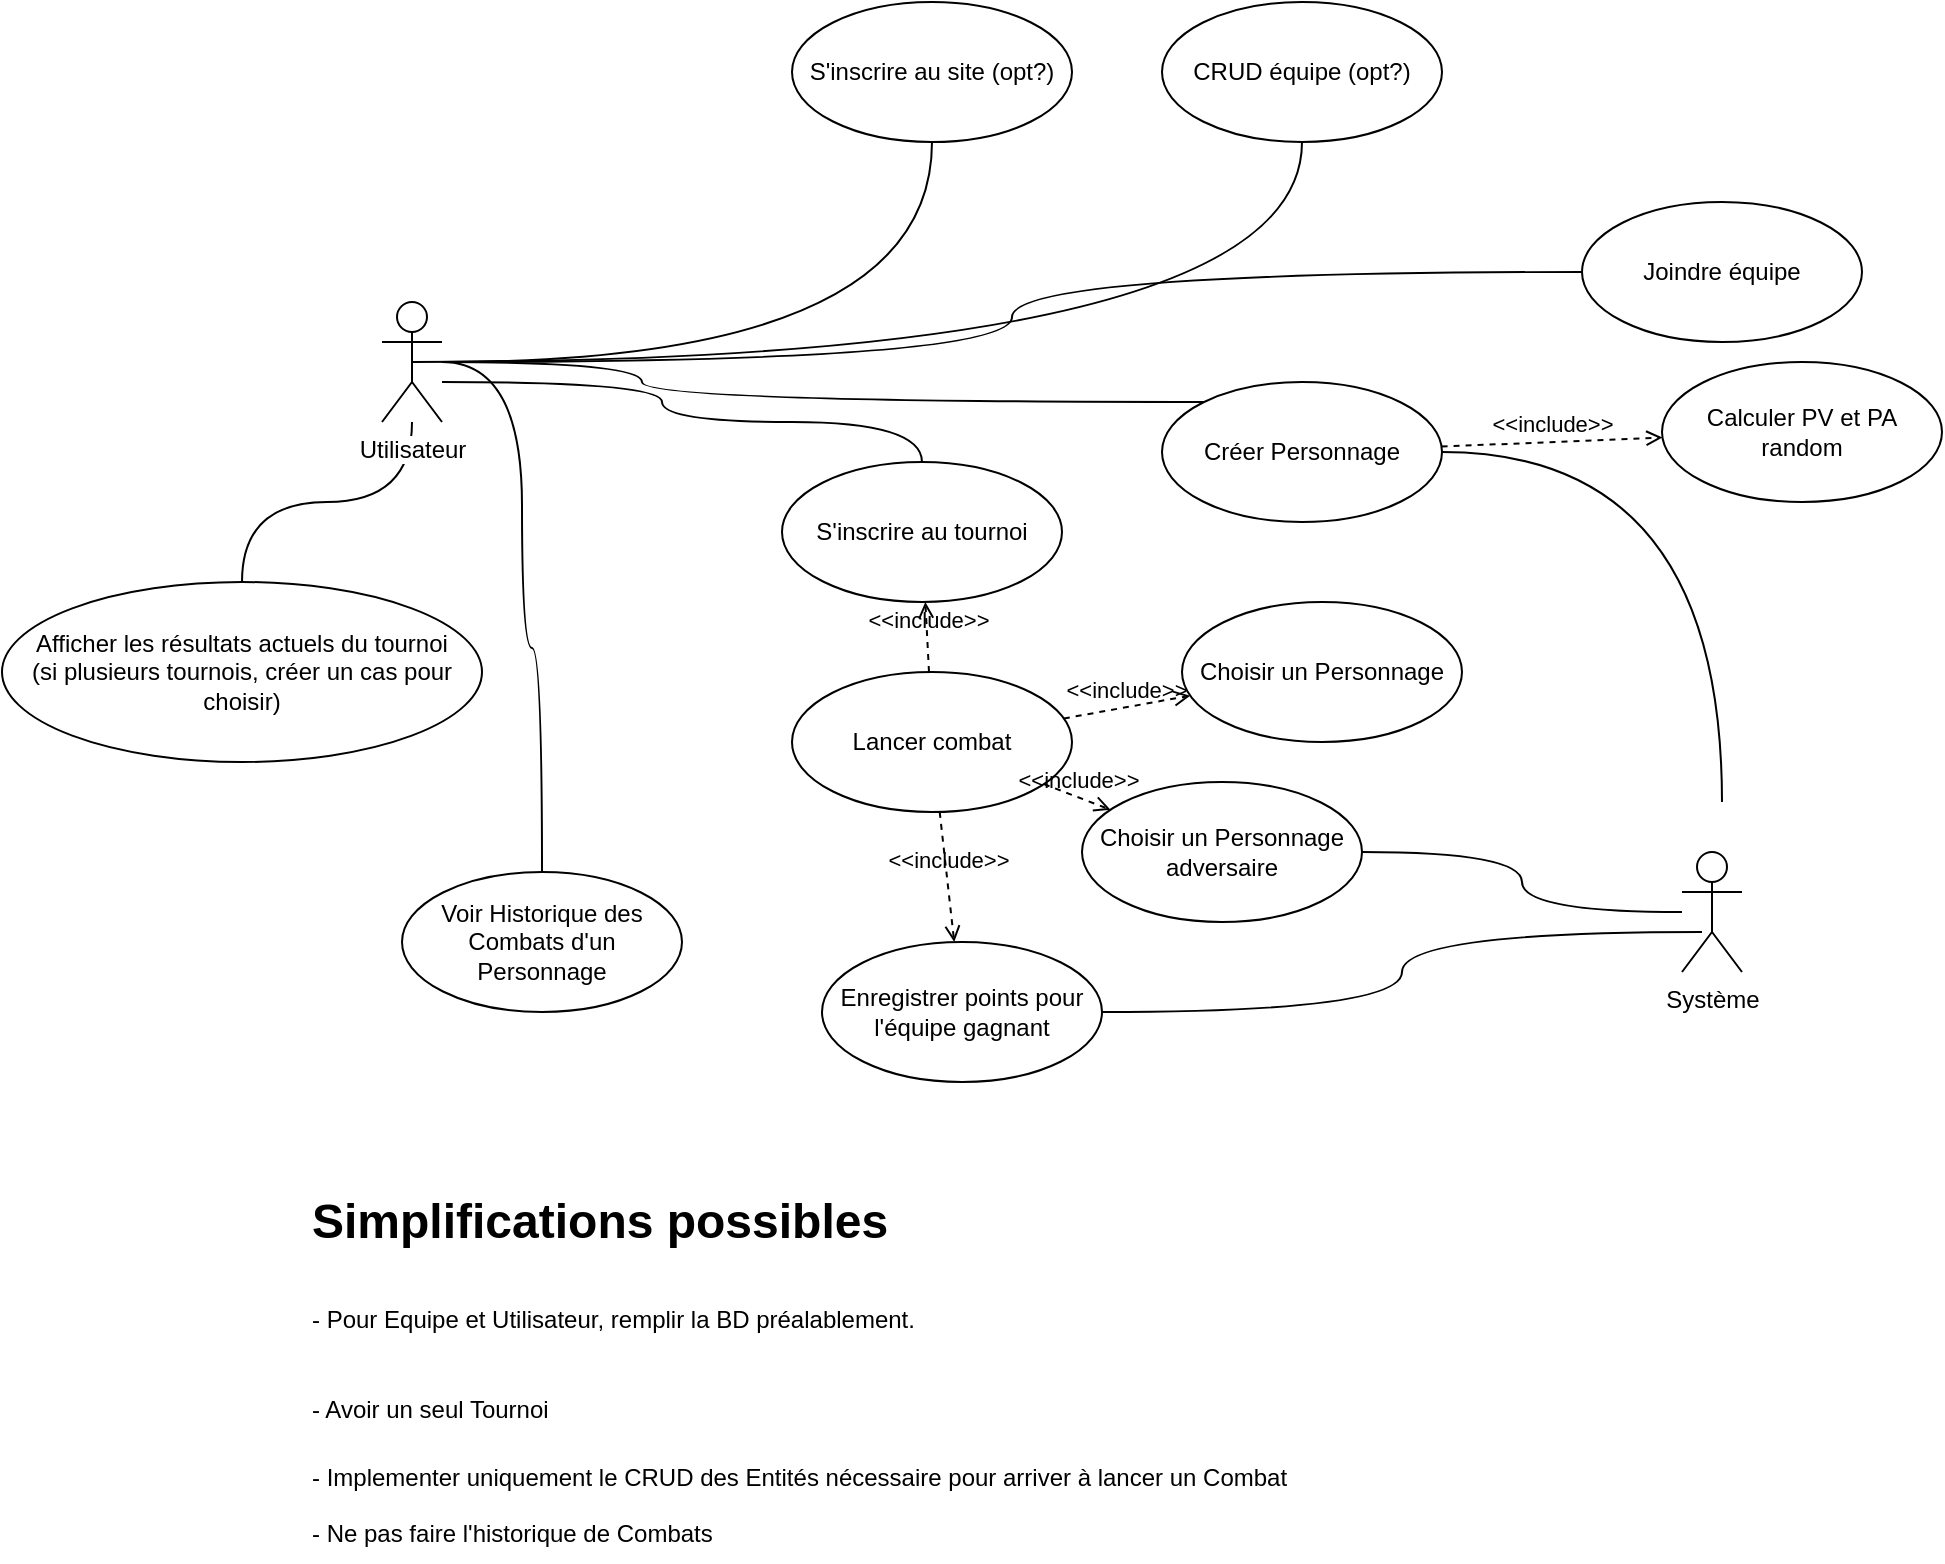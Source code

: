 <mxfile version="12.2.4" pages="1"><diagram id="IOBURuKhFJQvTqjNP-GH" name="Page-1"><mxGraphModel dx="1533" dy="1486" grid="1" gridSize="10" guides="1" tooltips="1" connect="1" arrows="1" fold="1" page="1" pageScale="1" pageWidth="850" pageHeight="1100" math="0" shadow="0"><root><mxCell id="0"/><mxCell id="1" parent="0"/><mxCell id="15" style="edgeStyle=orthogonalEdgeStyle;rounded=0;orthogonalLoop=1;jettySize=auto;html=1;curved=1;endArrow=none;endFill=0;" parent="1" source="2" target="14" edge="1"><mxGeometry relative="1" as="geometry"/></mxCell><mxCell id="36" style="edgeStyle=orthogonalEdgeStyle;curved=1;rounded=0;orthogonalLoop=1;jettySize=auto;html=1;endArrow=none;endFill=0;" parent="1" source="2" target="35" edge="1"><mxGeometry relative="1" as="geometry"/></mxCell><mxCell id="2" value="Utilisateur" style="shape=umlActor;verticalLabelPosition=bottom;labelBackgroundColor=#ffffff;verticalAlign=top;html=1;outlineConnect=0;" parent="1" vertex="1"><mxGeometry x="60" y="110" width="30" height="60" as="geometry"/></mxCell><mxCell id="14" value="Joindre équipe" style="ellipse;whiteSpace=wrap;html=1;" parent="1" vertex="1"><mxGeometry x="660" y="60" width="140" height="70" as="geometry"/></mxCell><mxCell id="16" value="Créer Personnage" style="ellipse;whiteSpace=wrap;html=1;" parent="1" vertex="1"><mxGeometry x="450" y="150" width="140" height="70" as="geometry"/></mxCell><mxCell id="17" style="edgeStyle=orthogonalEdgeStyle;rounded=0;orthogonalLoop=1;jettySize=auto;html=1;curved=1;endArrow=none;endFill=0;" parent="1" source="2" target="16" edge="1"><mxGeometry relative="1" as="geometry"><mxPoint x="190" y="150" as="sourcePoint"/><mxPoint x="330" y="105" as="targetPoint"/><Array as="points"><mxPoint x="190" y="140"/><mxPoint x="190" y="160"/></Array></mxGeometry></mxCell><mxCell id="18" value="Lancer combat" style="ellipse;whiteSpace=wrap;html=1;" parent="1" vertex="1"><mxGeometry x="265" y="295" width="140" height="70" as="geometry"/></mxCell><mxCell id="22" value="&amp;lt;&amp;lt;include&amp;gt;&amp;gt;" style="edgeStyle=none;html=1;endArrow=open;verticalAlign=bottom;dashed=1;labelBackgroundColor=none;" parent="1" source="18" target="23" edge="1"><mxGeometry width="160" relative="1" as="geometry"><mxPoint x="140" y="320" as="sourcePoint"/><mxPoint x="500" y="280" as="targetPoint"/></mxGeometry></mxCell><mxCell id="23" value="Choisir un Personnage" style="ellipse;whiteSpace=wrap;html=1;" parent="1" vertex="1"><mxGeometry x="460" y="260" width="140" height="70" as="geometry"/></mxCell><mxCell id="24" value="&amp;lt;&amp;lt;include&amp;gt;&amp;gt;" style="edgeStyle=none;html=1;endArrow=open;verticalAlign=bottom;dashed=1;labelBackgroundColor=none;" parent="1" source="18" target="25" edge="1"><mxGeometry width="160" relative="1" as="geometry"><mxPoint x="369.829" y="297.444" as="sourcePoint"/><mxPoint x="500" y="380" as="targetPoint"/></mxGeometry></mxCell><mxCell id="25" value="Choisir un Personnage adversaire" style="ellipse;whiteSpace=wrap;html=1;" parent="1" vertex="1"><mxGeometry x="410" y="350" width="140" height="70" as="geometry"/></mxCell><mxCell id="31" style="edgeStyle=orthogonalEdgeStyle;curved=1;rounded=0;orthogonalLoop=1;jettySize=auto;html=1;endArrow=none;endFill=0;" parent="1" source="26" target="25" edge="1"><mxGeometry relative="1" as="geometry"/></mxCell><mxCell id="26" value="Système" style="shape=umlActor;verticalLabelPosition=bottom;labelBackgroundColor=#ffffff;verticalAlign=top;html=1;outlineConnect=0;" parent="1" vertex="1"><mxGeometry x="710" y="385" width="30" height="60" as="geometry"/></mxCell><mxCell id="32" value="&amp;lt;&amp;lt;include&amp;gt;&amp;gt;" style="edgeStyle=none;html=1;endArrow=open;verticalAlign=bottom;dashed=1;labelBackgroundColor=none;" parent="1" source="18" target="33" edge="1"><mxGeometry width="160" relative="1" as="geometry"><mxPoint x="348.284" y="320.341" as="sourcePoint"/><mxPoint x="320" y="450" as="targetPoint"/></mxGeometry></mxCell><mxCell id="33" value="Enregistrer points pour l'équipe gagnant" style="ellipse;whiteSpace=wrap;html=1;" parent="1" vertex="1"><mxGeometry x="280" y="430" width="140" height="70" as="geometry"/></mxCell><mxCell id="34" style="edgeStyle=orthogonalEdgeStyle;curved=1;rounded=0;orthogonalLoop=1;jettySize=auto;html=1;endArrow=none;endFill=0;" parent="1" target="33" edge="1"><mxGeometry relative="1" as="geometry"><mxPoint x="720" y="425" as="sourcePoint"/><mxPoint x="560" y="395" as="targetPoint"/><Array as="points"><mxPoint x="570" y="425"/><mxPoint x="570" y="465"/></Array></mxGeometry></mxCell><mxCell id="35" value="Afficher les résultats actuels du tournoi&lt;br&gt;(si plusieurs tournois, créer un cas pour choisir)" style="ellipse;whiteSpace=wrap;html=1;" parent="1" vertex="1"><mxGeometry x="-130" y="250" width="240" height="90" as="geometry"/></mxCell><mxCell id="38" value="&lt;h1&gt;&lt;span&gt;Simplifications possibles&amp;nbsp;&lt;/span&gt;&lt;/h1&gt;&lt;h1&gt;&lt;span style=&quot;font-size: 12px ; font-weight: 400 ; text-align: center&quot;&gt;- Pour Equipe et Utilisateur, remplir la BD préalablement.&amp;nbsp;&lt;/span&gt;&lt;/h1&gt;&lt;h1&gt;&lt;span style=&quot;font-size: 12px ; font-weight: 400 ; text-align: center&quot;&gt;- Avoir un seul Tournoi&lt;/span&gt;&lt;br&gt;&lt;/h1&gt;&lt;div&gt;&lt;span style=&quot;font-size: 12px ; font-weight: 400 ; text-align: center&quot;&gt;- Implementer uniquement le CRUD des Entités nécessaire pour arriver à lancer un Combat&amp;nbsp;&lt;/span&gt;&lt;/div&gt;&lt;div&gt;&lt;span style=&quot;font-size: 12px ; font-weight: 400 ; text-align: center&quot;&gt;&lt;br&gt;&lt;/span&gt;&lt;/div&gt;&lt;div&gt;&lt;span style=&quot;font-size: 12px ; font-weight: 400 ; text-align: center&quot;&gt;- Ne pas faire l'historique de Combats&lt;/span&gt;&lt;/div&gt;" style="text;html=1;strokeColor=none;fillColor=none;spacing=5;spacingTop=-20;whiteSpace=wrap;overflow=hidden;rounded=0;" parent="1" vertex="1"><mxGeometry x="20" y="550" width="570" height="190" as="geometry"/></mxCell><mxCell id="40" style="edgeStyle=orthogonalEdgeStyle;curved=1;rounded=0;orthogonalLoop=1;jettySize=auto;html=1;endArrow=none;endFill=0;" parent="1" target="16" edge="1"><mxGeometry relative="1" as="geometry"><mxPoint x="730" y="360" as="sourcePoint"/><mxPoint x="560" y="395" as="targetPoint"/><Array as="points"><mxPoint x="730" y="185"/></Array></mxGeometry></mxCell><mxCell id="41" value="S'inscrire au site (opt?)" style="ellipse;whiteSpace=wrap;html=1;" parent="1" vertex="1"><mxGeometry x="265" y="-40" width="140" height="70" as="geometry"/></mxCell><mxCell id="42" style="edgeStyle=orthogonalEdgeStyle;rounded=0;orthogonalLoop=1;jettySize=auto;html=1;curved=1;endArrow=none;endFill=0;" parent="1" source="2" target="41" edge="1"><mxGeometry relative="1" as="geometry"><mxPoint x="100" y="150" as="sourcePoint"/><mxPoint x="505" y="110" as="targetPoint"/></mxGeometry></mxCell><mxCell id="43" value="CRUD équipe (opt?)" style="ellipse;whiteSpace=wrap;html=1;" parent="1" vertex="1"><mxGeometry x="450" y="-40" width="140" height="70" as="geometry"/></mxCell><mxCell id="44" style="edgeStyle=orthogonalEdgeStyle;rounded=0;orthogonalLoop=1;jettySize=auto;html=1;curved=1;endArrow=none;endFill=0;exitX=0.5;exitY=0.5;exitDx=0;exitDy=0;exitPerimeter=0;" parent="1" source="2" target="43" edge="1"><mxGeometry relative="1" as="geometry"><mxPoint x="90" y="110" as="sourcePoint"/><mxPoint x="790" y="50" as="targetPoint"/></mxGeometry></mxCell><mxCell id="45" style="edgeStyle=orthogonalEdgeStyle;curved=1;rounded=0;orthogonalLoop=1;jettySize=auto;html=1;endArrow=none;endFill=0;" parent="1" source="2" target="46" edge="1"><mxGeometry relative="1" as="geometry"><mxPoint x="85" y="180" as="sourcePoint"/><mxPoint x="150" y="370" as="targetPoint"/><Array as="points"><mxPoint x="130" y="140"/><mxPoint x="130" y="283"/><mxPoint x="140" y="283"/></Array></mxGeometry></mxCell><mxCell id="46" value="Voir Historique des Combats d'un Personnage" style="ellipse;whiteSpace=wrap;html=1;" parent="1" vertex="1"><mxGeometry x="70" y="395" width="140" height="70" as="geometry"/></mxCell><mxCell id="47" value="S'inscrire au tournoi" style="ellipse;whiteSpace=wrap;html=1;" parent="1" vertex="1"><mxGeometry x="260" y="190" width="140" height="70" as="geometry"/></mxCell><mxCell id="48" value="&amp;lt;&amp;lt;include&amp;gt;&amp;gt;" style="edgeStyle=none;html=1;endArrow=open;verticalAlign=bottom;dashed=1;labelBackgroundColor=none;" parent="1" source="18" target="47" edge="1"><mxGeometry width="160" relative="1" as="geometry"><mxPoint x="411.977" y="329.826" as="sourcePoint"/><mxPoint x="503.16" y="315.397" as="targetPoint"/></mxGeometry></mxCell><mxCell id="50" style="edgeStyle=orthogonalEdgeStyle;rounded=0;orthogonalLoop=1;jettySize=auto;html=1;curved=1;endArrow=none;endFill=0;" parent="1" source="2" target="47" edge="1"><mxGeometry relative="1" as="geometry"><mxPoint x="100" y="150" as="sourcePoint"/><mxPoint x="491.01" y="170" as="targetPoint"/><Array as="points"><mxPoint x="200" y="150"/><mxPoint x="200" y="170"/><mxPoint x="330" y="170"/></Array></mxGeometry></mxCell><mxCell id="51" value="Calculer PV et PA random" style="ellipse;whiteSpace=wrap;html=1;" parent="1" vertex="1"><mxGeometry x="700" y="140" width="140" height="70" as="geometry"/></mxCell><mxCell id="54" value="&amp;lt;&amp;lt;include&amp;gt;&amp;gt;" style="edgeStyle=none;html=1;endArrow=open;verticalAlign=bottom;dashed=1;labelBackgroundColor=none;" parent="1" source="16" target="51" edge="1"><mxGeometry width="160" relative="1" as="geometry"><mxPoint x="343.5" y="305.008" as="sourcePoint"/><mxPoint x="341.666" y="269.99" as="targetPoint"/></mxGeometry></mxCell></root></mxGraphModel></diagram></mxfile>